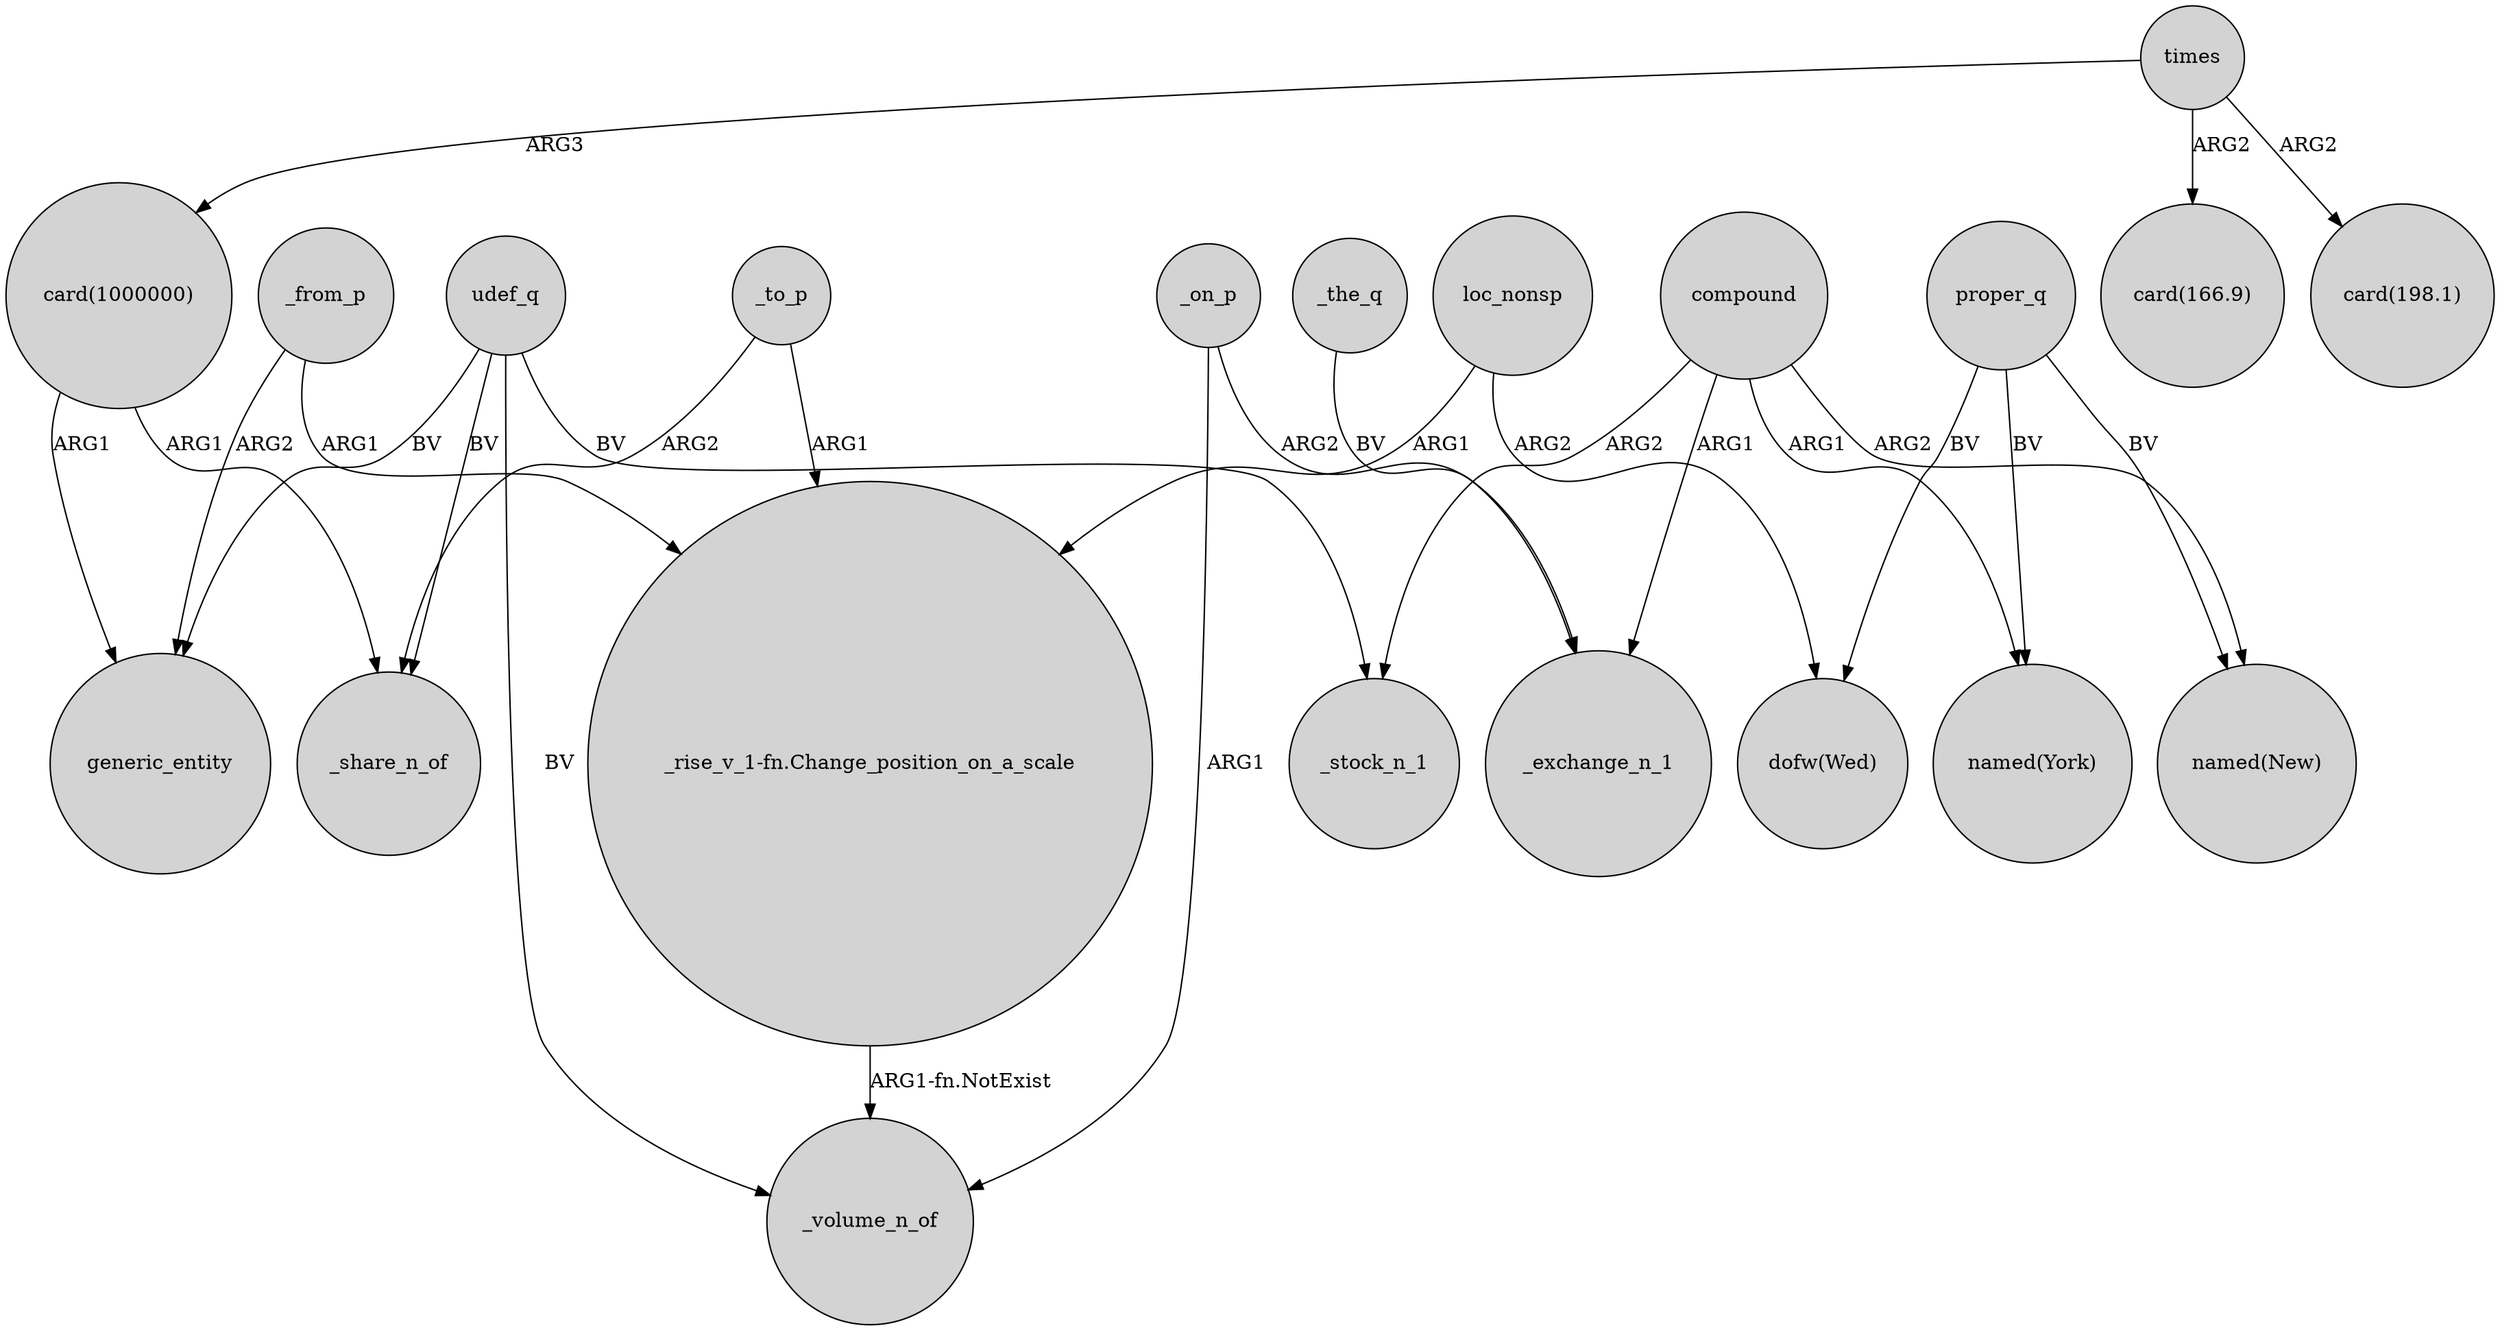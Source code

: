 digraph {
	node [shape=circle style=filled]
	"card(1000000)" -> generic_entity [label=ARG1]
	_to_p -> _share_n_of [label=ARG2]
	compound -> "named(New)" [label=ARG2]
	udef_q -> generic_entity [label=BV]
	_on_p -> _volume_n_of [label=ARG1]
	proper_q -> "named(New)" [label=BV]
	udef_q -> _volume_n_of [label=BV]
	_from_p -> generic_entity [label=ARG2]
	compound -> _stock_n_1 [label=ARG2]
	times -> "card(166.9)" [label=ARG2]
	udef_q -> _stock_n_1 [label=BV]
	compound -> "named(York)" [label=ARG1]
	proper_q -> "dofw(Wed)" [label=BV]
	compound -> _exchange_n_1 [label=ARG1]
	times -> "card(1000000)" [label=ARG3]
	loc_nonsp -> "_rise_v_1-fn.Change_position_on_a_scale" [label=ARG1]
	"_rise_v_1-fn.Change_position_on_a_scale" -> _volume_n_of [label="ARG1-fn.NotExist"]
	udef_q -> _share_n_of [label=BV]
	"card(1000000)" -> _share_n_of [label=ARG1]
	times -> "card(198.1)" [label=ARG2]
	_on_p -> _exchange_n_1 [label=ARG2]
	loc_nonsp -> "dofw(Wed)" [label=ARG2]
	proper_q -> "named(York)" [label=BV]
	_to_p -> "_rise_v_1-fn.Change_position_on_a_scale" [label=ARG1]
	_the_q -> _exchange_n_1 [label=BV]
	_from_p -> "_rise_v_1-fn.Change_position_on_a_scale" [label=ARG1]
}
